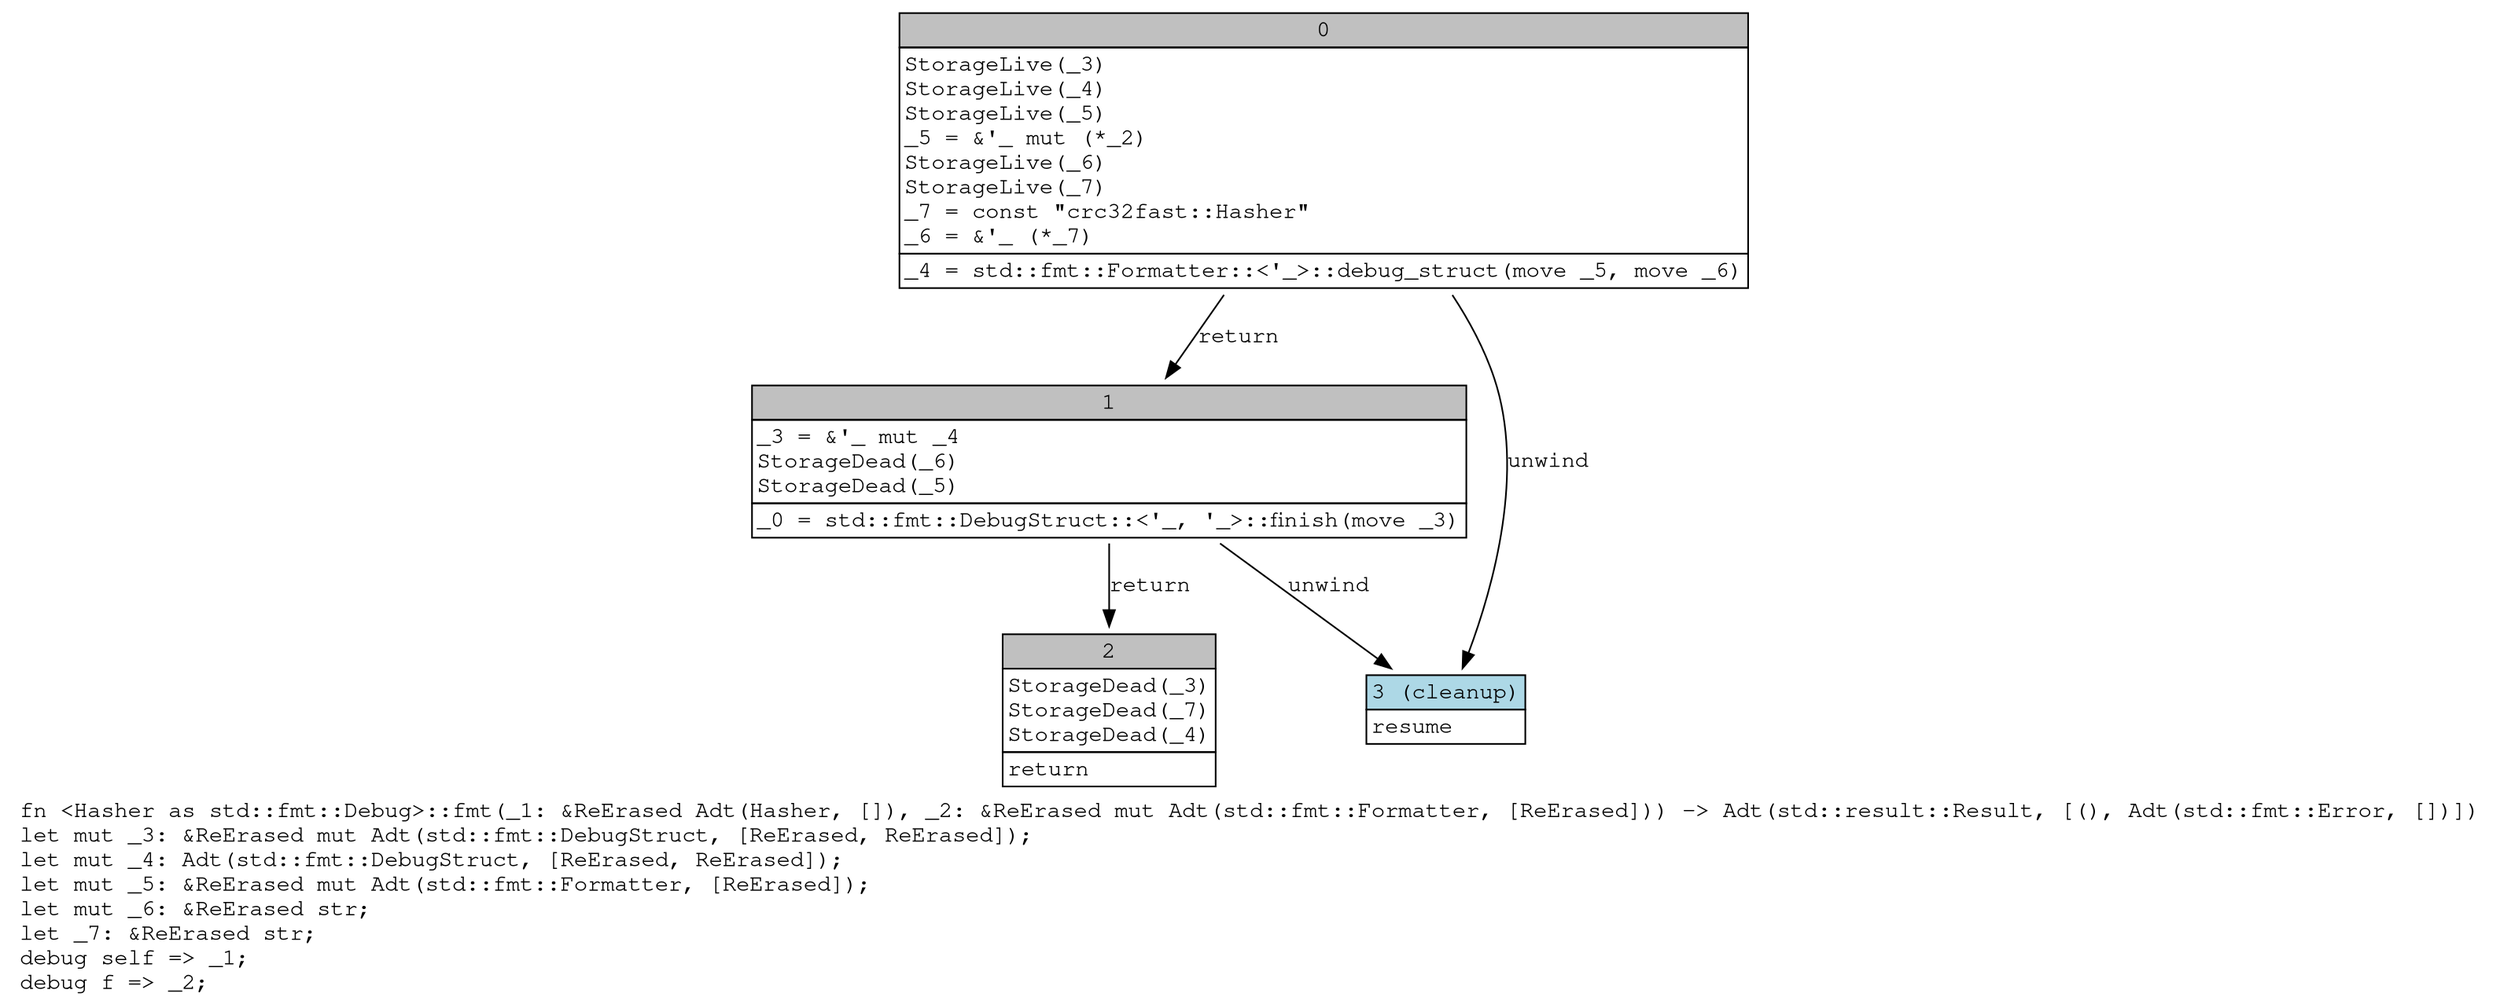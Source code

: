 digraph Mir_0_46 {
    graph [fontname="Courier, monospace"];
    node [fontname="Courier, monospace"];
    edge [fontname="Courier, monospace"];
    label=<fn &lt;Hasher as std::fmt::Debug&gt;::fmt(_1: &amp;ReErased Adt(Hasher, []), _2: &amp;ReErased mut Adt(std::fmt::Formatter, [ReErased])) -&gt; Adt(std::result::Result, [(), Adt(std::fmt::Error, [])])<br align="left"/>let mut _3: &amp;ReErased mut Adt(std::fmt::DebugStruct, [ReErased, ReErased]);<br align="left"/>let mut _4: Adt(std::fmt::DebugStruct, [ReErased, ReErased]);<br align="left"/>let mut _5: &amp;ReErased mut Adt(std::fmt::Formatter, [ReErased]);<br align="left"/>let mut _6: &amp;ReErased str;<br align="left"/>let _7: &amp;ReErased str;<br align="left"/>debug self =&gt; _1;<br align="left"/>debug f =&gt; _2;<br align="left"/>>;
    bb0__0_46 [shape="none", label=<<table border="0" cellborder="1" cellspacing="0"><tr><td bgcolor="gray" align="center" colspan="1">0</td></tr><tr><td align="left" balign="left">StorageLive(_3)<br/>StorageLive(_4)<br/>StorageLive(_5)<br/>_5 = &amp;'_ mut (*_2)<br/>StorageLive(_6)<br/>StorageLive(_7)<br/>_7 = const &quot;crc32fast::Hasher&quot;<br/>_6 = &amp;'_ (*_7)<br/></td></tr><tr><td align="left">_4 = std::fmt::Formatter::&lt;'_&gt;::debug_struct(move _5, move _6)</td></tr></table>>];
    bb1__0_46 [shape="none", label=<<table border="0" cellborder="1" cellspacing="0"><tr><td bgcolor="gray" align="center" colspan="1">1</td></tr><tr><td align="left" balign="left">_3 = &amp;'_ mut _4<br/>StorageDead(_6)<br/>StorageDead(_5)<br/></td></tr><tr><td align="left">_0 = std::fmt::DebugStruct::&lt;'_, '_&gt;::finish(move _3)</td></tr></table>>];
    bb2__0_46 [shape="none", label=<<table border="0" cellborder="1" cellspacing="0"><tr><td bgcolor="gray" align="center" colspan="1">2</td></tr><tr><td align="left" balign="left">StorageDead(_3)<br/>StorageDead(_7)<br/>StorageDead(_4)<br/></td></tr><tr><td align="left">return</td></tr></table>>];
    bb3__0_46 [shape="none", label=<<table border="0" cellborder="1" cellspacing="0"><tr><td bgcolor="lightblue" align="center" colspan="1">3 (cleanup)</td></tr><tr><td align="left">resume</td></tr></table>>];
    bb0__0_46 -> bb1__0_46 [label="return"];
    bb0__0_46 -> bb3__0_46 [label="unwind"];
    bb1__0_46 -> bb2__0_46 [label="return"];
    bb1__0_46 -> bb3__0_46 [label="unwind"];
}
